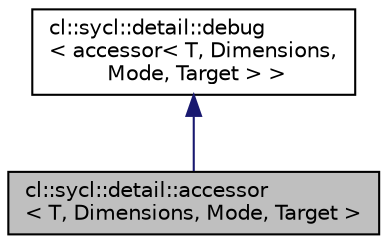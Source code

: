 digraph "cl::sycl::detail::accessor&lt; T, Dimensions, Mode, Target &gt;"
{
 // INTERACTIVE_SVG=YES
  bgcolor="transparent";
  edge [fontname="Helvetica",fontsize="10",labelfontname="Helvetica",labelfontsize="10"];
  node [fontname="Helvetica",fontsize="10",shape=record];
  Node1 [label="cl::sycl::detail::accessor\l\< T, Dimensions, Mode, Target \>",height=0.2,width=0.4,color="black", fillcolor="grey75", style="filled", fontcolor="black"];
  Node2 -> Node1 [dir="back",color="midnightblue",fontsize="10",style="solid",fontname="Helvetica"];
  Node2 [label="cl::sycl::detail::debug\l\< accessor\< T, Dimensions,\l Mode, Target \> \>",height=0.2,width=0.4,color="black",URL="$group__debug__trace.html"];
}
